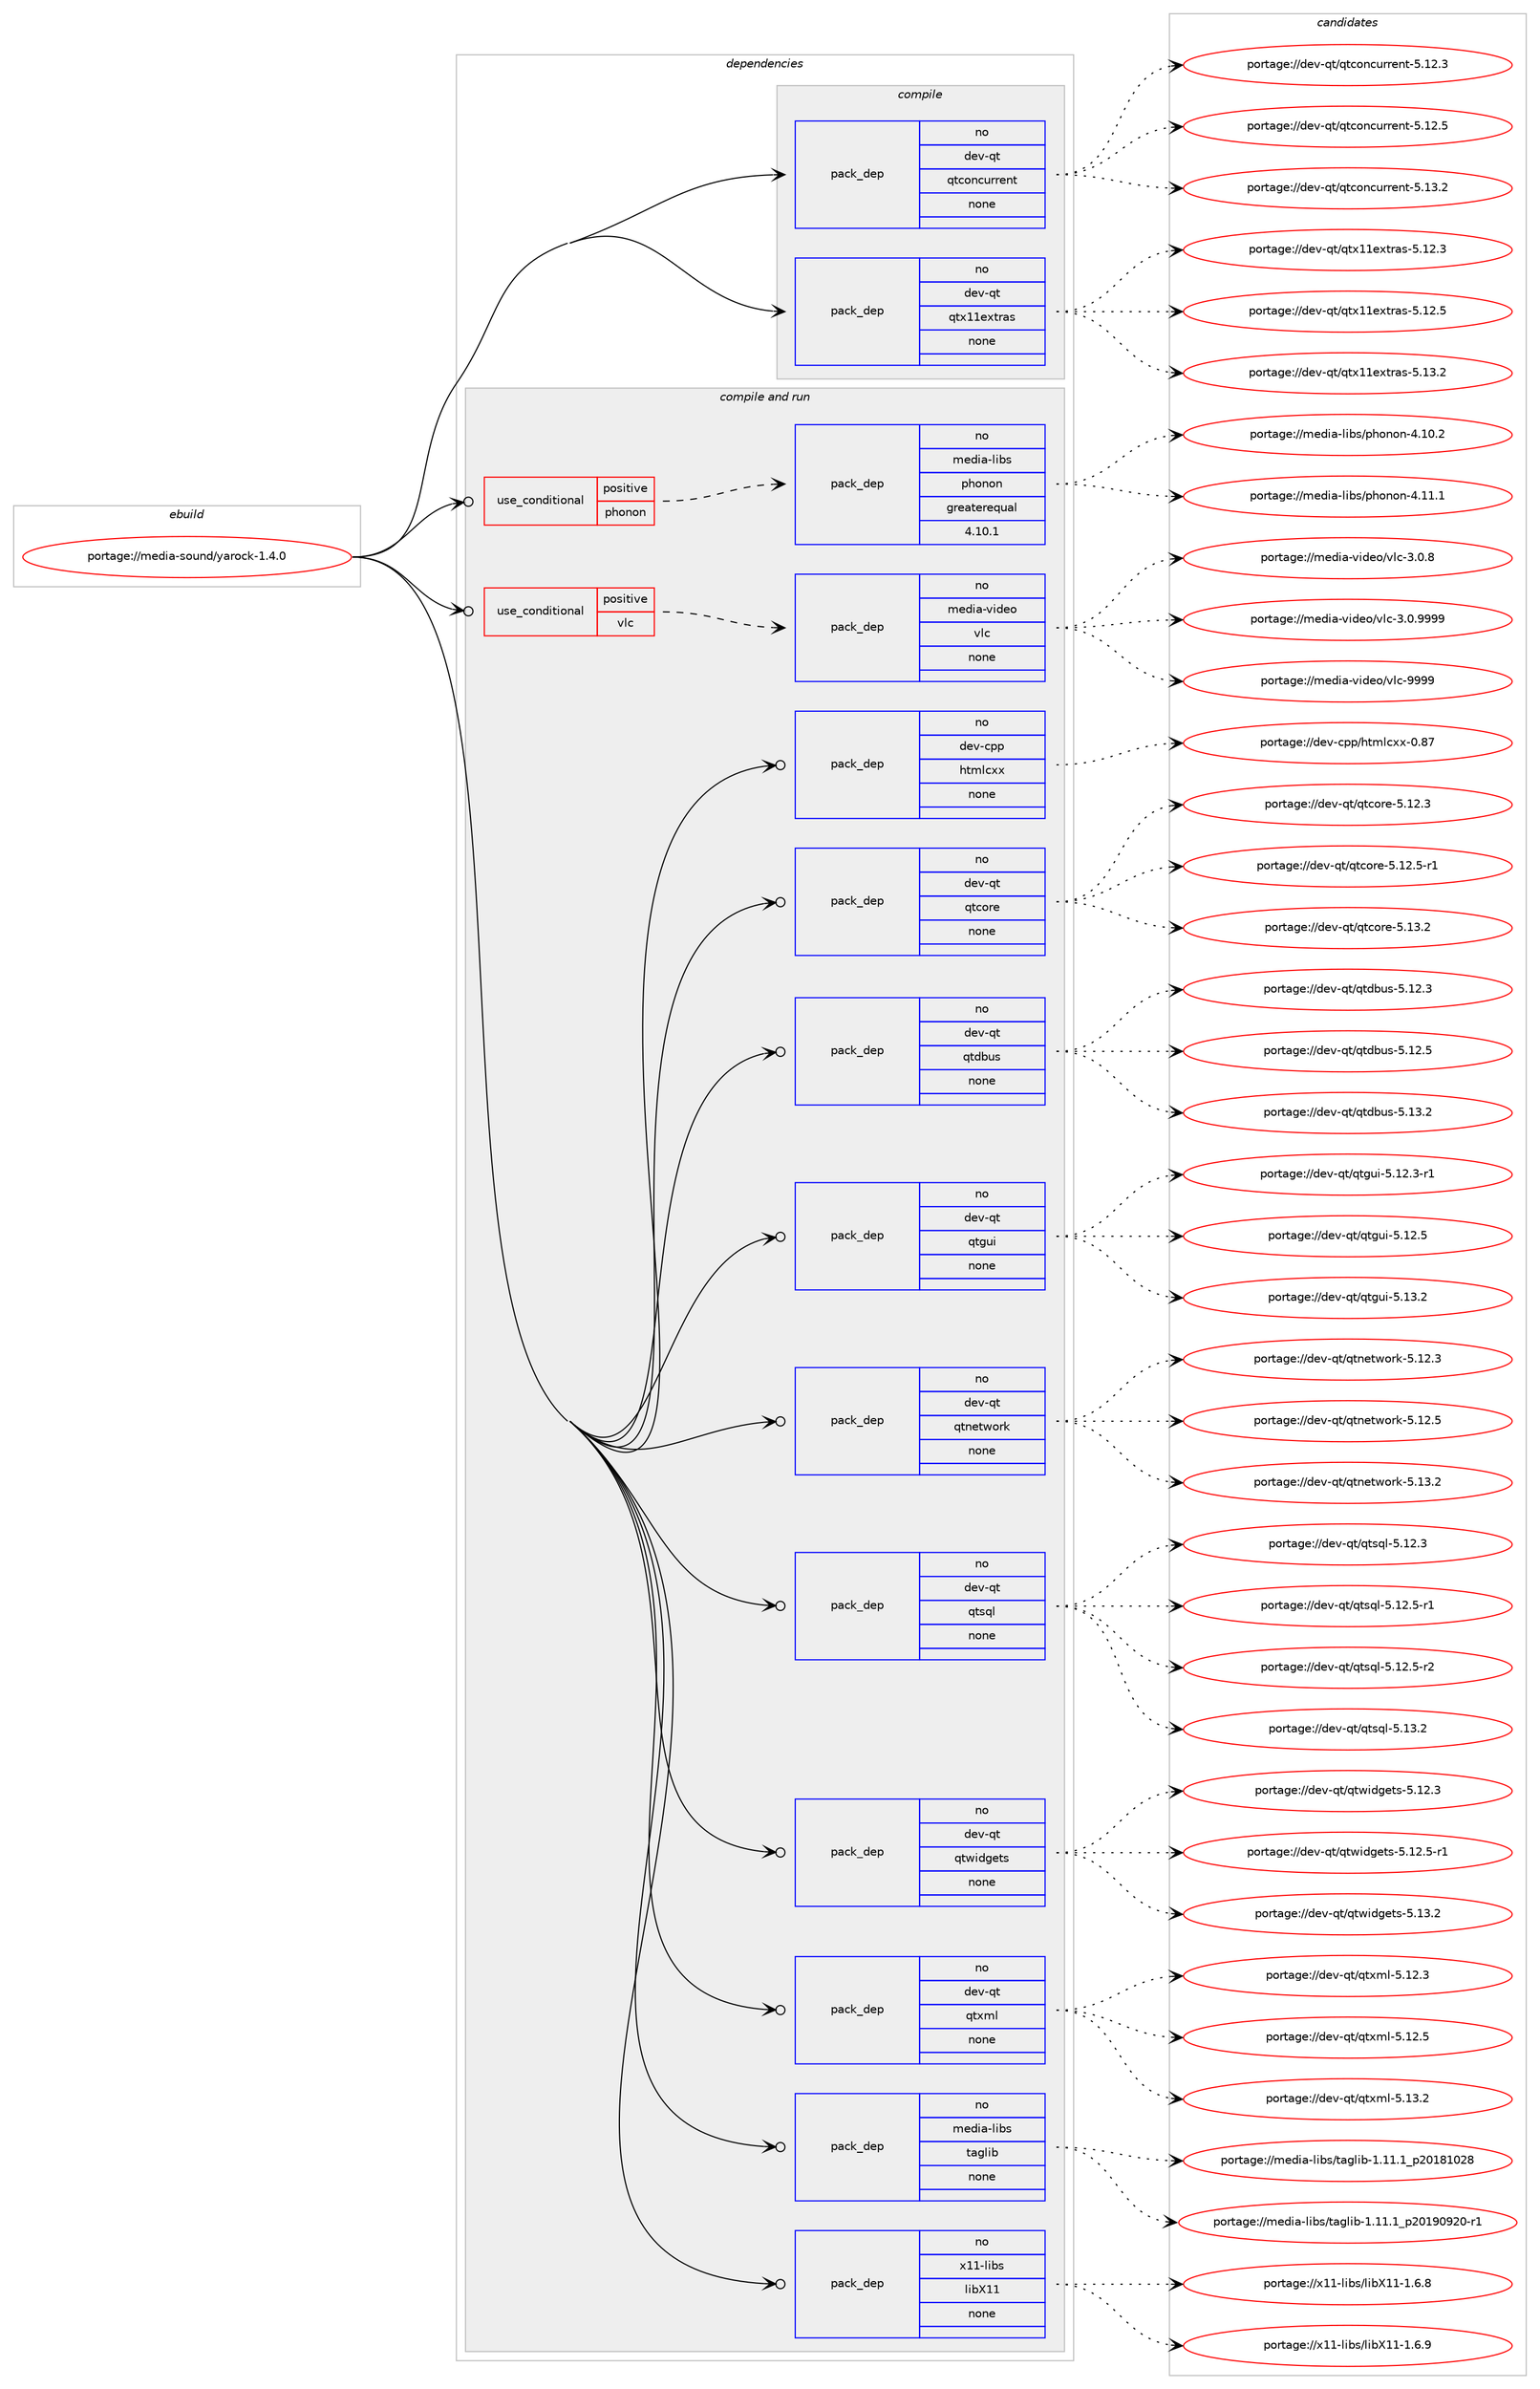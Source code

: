 digraph prolog {

# *************
# Graph options
# *************

newrank=true;
concentrate=true;
compound=true;
graph [rankdir=LR,fontname=Helvetica,fontsize=10,ranksep=1.5];#, ranksep=2.5, nodesep=0.2];
edge  [arrowhead=vee];
node  [fontname=Helvetica,fontsize=10];

# **********
# The ebuild
# **********

subgraph cluster_leftcol {
color=gray;
rank=same;
label=<<i>ebuild</i>>;
id [label="portage://media-sound/yarock-1.4.0", color=red, width=4, href="../media-sound/yarock-1.4.0.svg"];
}

# ****************
# The dependencies
# ****************

subgraph cluster_midcol {
color=gray;
label=<<i>dependencies</i>>;
subgraph cluster_compile {
fillcolor="#eeeeee";
style=filled;
label=<<i>compile</i>>;
subgraph pack248007 {
dependency337385 [label=<<TABLE BORDER="0" CELLBORDER="1" CELLSPACING="0" CELLPADDING="4" WIDTH="220"><TR><TD ROWSPAN="6" CELLPADDING="30">pack_dep</TD></TR><TR><TD WIDTH="110">no</TD></TR><TR><TD>dev-qt</TD></TR><TR><TD>qtconcurrent</TD></TR><TR><TD>none</TD></TR><TR><TD></TD></TR></TABLE>>, shape=none, color=blue];
}
id:e -> dependency337385:w [weight=20,style="solid",arrowhead="vee"];
subgraph pack248008 {
dependency337386 [label=<<TABLE BORDER="0" CELLBORDER="1" CELLSPACING="0" CELLPADDING="4" WIDTH="220"><TR><TD ROWSPAN="6" CELLPADDING="30">pack_dep</TD></TR><TR><TD WIDTH="110">no</TD></TR><TR><TD>dev-qt</TD></TR><TR><TD>qtx11extras</TD></TR><TR><TD>none</TD></TR><TR><TD></TD></TR></TABLE>>, shape=none, color=blue];
}
id:e -> dependency337386:w [weight=20,style="solid",arrowhead="vee"];
}
subgraph cluster_compileandrun {
fillcolor="#eeeeee";
style=filled;
label=<<i>compile and run</i>>;
subgraph cond83837 {
dependency337387 [label=<<TABLE BORDER="0" CELLBORDER="1" CELLSPACING="0" CELLPADDING="4"><TR><TD ROWSPAN="3" CELLPADDING="10">use_conditional</TD></TR><TR><TD>positive</TD></TR><TR><TD>phonon</TD></TR></TABLE>>, shape=none, color=red];
subgraph pack248009 {
dependency337388 [label=<<TABLE BORDER="0" CELLBORDER="1" CELLSPACING="0" CELLPADDING="4" WIDTH="220"><TR><TD ROWSPAN="6" CELLPADDING="30">pack_dep</TD></TR><TR><TD WIDTH="110">no</TD></TR><TR><TD>media-libs</TD></TR><TR><TD>phonon</TD></TR><TR><TD>greaterequal</TD></TR><TR><TD>4.10.1</TD></TR></TABLE>>, shape=none, color=blue];
}
dependency337387:e -> dependency337388:w [weight=20,style="dashed",arrowhead="vee"];
}
id:e -> dependency337387:w [weight=20,style="solid",arrowhead="odotvee"];
subgraph cond83838 {
dependency337389 [label=<<TABLE BORDER="0" CELLBORDER="1" CELLSPACING="0" CELLPADDING="4"><TR><TD ROWSPAN="3" CELLPADDING="10">use_conditional</TD></TR><TR><TD>positive</TD></TR><TR><TD>vlc</TD></TR></TABLE>>, shape=none, color=red];
subgraph pack248010 {
dependency337390 [label=<<TABLE BORDER="0" CELLBORDER="1" CELLSPACING="0" CELLPADDING="4" WIDTH="220"><TR><TD ROWSPAN="6" CELLPADDING="30">pack_dep</TD></TR><TR><TD WIDTH="110">no</TD></TR><TR><TD>media-video</TD></TR><TR><TD>vlc</TD></TR><TR><TD>none</TD></TR><TR><TD></TD></TR></TABLE>>, shape=none, color=blue];
}
dependency337389:e -> dependency337390:w [weight=20,style="dashed",arrowhead="vee"];
}
id:e -> dependency337389:w [weight=20,style="solid",arrowhead="odotvee"];
subgraph pack248011 {
dependency337391 [label=<<TABLE BORDER="0" CELLBORDER="1" CELLSPACING="0" CELLPADDING="4" WIDTH="220"><TR><TD ROWSPAN="6" CELLPADDING="30">pack_dep</TD></TR><TR><TD WIDTH="110">no</TD></TR><TR><TD>dev-cpp</TD></TR><TR><TD>htmlcxx</TD></TR><TR><TD>none</TD></TR><TR><TD></TD></TR></TABLE>>, shape=none, color=blue];
}
id:e -> dependency337391:w [weight=20,style="solid",arrowhead="odotvee"];
subgraph pack248012 {
dependency337392 [label=<<TABLE BORDER="0" CELLBORDER="1" CELLSPACING="0" CELLPADDING="4" WIDTH="220"><TR><TD ROWSPAN="6" CELLPADDING="30">pack_dep</TD></TR><TR><TD WIDTH="110">no</TD></TR><TR><TD>dev-qt</TD></TR><TR><TD>qtcore</TD></TR><TR><TD>none</TD></TR><TR><TD></TD></TR></TABLE>>, shape=none, color=blue];
}
id:e -> dependency337392:w [weight=20,style="solid",arrowhead="odotvee"];
subgraph pack248013 {
dependency337393 [label=<<TABLE BORDER="0" CELLBORDER="1" CELLSPACING="0" CELLPADDING="4" WIDTH="220"><TR><TD ROWSPAN="6" CELLPADDING="30">pack_dep</TD></TR><TR><TD WIDTH="110">no</TD></TR><TR><TD>dev-qt</TD></TR><TR><TD>qtdbus</TD></TR><TR><TD>none</TD></TR><TR><TD></TD></TR></TABLE>>, shape=none, color=blue];
}
id:e -> dependency337393:w [weight=20,style="solid",arrowhead="odotvee"];
subgraph pack248014 {
dependency337394 [label=<<TABLE BORDER="0" CELLBORDER="1" CELLSPACING="0" CELLPADDING="4" WIDTH="220"><TR><TD ROWSPAN="6" CELLPADDING="30">pack_dep</TD></TR><TR><TD WIDTH="110">no</TD></TR><TR><TD>dev-qt</TD></TR><TR><TD>qtgui</TD></TR><TR><TD>none</TD></TR><TR><TD></TD></TR></TABLE>>, shape=none, color=blue];
}
id:e -> dependency337394:w [weight=20,style="solid",arrowhead="odotvee"];
subgraph pack248015 {
dependency337395 [label=<<TABLE BORDER="0" CELLBORDER="1" CELLSPACING="0" CELLPADDING="4" WIDTH="220"><TR><TD ROWSPAN="6" CELLPADDING="30">pack_dep</TD></TR><TR><TD WIDTH="110">no</TD></TR><TR><TD>dev-qt</TD></TR><TR><TD>qtnetwork</TD></TR><TR><TD>none</TD></TR><TR><TD></TD></TR></TABLE>>, shape=none, color=blue];
}
id:e -> dependency337395:w [weight=20,style="solid",arrowhead="odotvee"];
subgraph pack248016 {
dependency337396 [label=<<TABLE BORDER="0" CELLBORDER="1" CELLSPACING="0" CELLPADDING="4" WIDTH="220"><TR><TD ROWSPAN="6" CELLPADDING="30">pack_dep</TD></TR><TR><TD WIDTH="110">no</TD></TR><TR><TD>dev-qt</TD></TR><TR><TD>qtsql</TD></TR><TR><TD>none</TD></TR><TR><TD></TD></TR></TABLE>>, shape=none, color=blue];
}
id:e -> dependency337396:w [weight=20,style="solid",arrowhead="odotvee"];
subgraph pack248017 {
dependency337397 [label=<<TABLE BORDER="0" CELLBORDER="1" CELLSPACING="0" CELLPADDING="4" WIDTH="220"><TR><TD ROWSPAN="6" CELLPADDING="30">pack_dep</TD></TR><TR><TD WIDTH="110">no</TD></TR><TR><TD>dev-qt</TD></TR><TR><TD>qtwidgets</TD></TR><TR><TD>none</TD></TR><TR><TD></TD></TR></TABLE>>, shape=none, color=blue];
}
id:e -> dependency337397:w [weight=20,style="solid",arrowhead="odotvee"];
subgraph pack248018 {
dependency337398 [label=<<TABLE BORDER="0" CELLBORDER="1" CELLSPACING="0" CELLPADDING="4" WIDTH="220"><TR><TD ROWSPAN="6" CELLPADDING="30">pack_dep</TD></TR><TR><TD WIDTH="110">no</TD></TR><TR><TD>dev-qt</TD></TR><TR><TD>qtxml</TD></TR><TR><TD>none</TD></TR><TR><TD></TD></TR></TABLE>>, shape=none, color=blue];
}
id:e -> dependency337398:w [weight=20,style="solid",arrowhead="odotvee"];
subgraph pack248019 {
dependency337399 [label=<<TABLE BORDER="0" CELLBORDER="1" CELLSPACING="0" CELLPADDING="4" WIDTH="220"><TR><TD ROWSPAN="6" CELLPADDING="30">pack_dep</TD></TR><TR><TD WIDTH="110">no</TD></TR><TR><TD>media-libs</TD></TR><TR><TD>taglib</TD></TR><TR><TD>none</TD></TR><TR><TD></TD></TR></TABLE>>, shape=none, color=blue];
}
id:e -> dependency337399:w [weight=20,style="solid",arrowhead="odotvee"];
subgraph pack248020 {
dependency337400 [label=<<TABLE BORDER="0" CELLBORDER="1" CELLSPACING="0" CELLPADDING="4" WIDTH="220"><TR><TD ROWSPAN="6" CELLPADDING="30">pack_dep</TD></TR><TR><TD WIDTH="110">no</TD></TR><TR><TD>x11-libs</TD></TR><TR><TD>libX11</TD></TR><TR><TD>none</TD></TR><TR><TD></TD></TR></TABLE>>, shape=none, color=blue];
}
id:e -> dependency337400:w [weight=20,style="solid",arrowhead="odotvee"];
}
subgraph cluster_run {
fillcolor="#eeeeee";
style=filled;
label=<<i>run</i>>;
}
}

# **************
# The candidates
# **************

subgraph cluster_choices {
rank=same;
color=gray;
label=<<i>candidates</i>>;

subgraph choice248007 {
color=black;
nodesep=1;
choiceportage1001011184511311647113116991111109911711411410111011645534649504651 [label="portage://dev-qt/qtconcurrent-5.12.3", color=red, width=4,href="../dev-qt/qtconcurrent-5.12.3.svg"];
choiceportage1001011184511311647113116991111109911711411410111011645534649504653 [label="portage://dev-qt/qtconcurrent-5.12.5", color=red, width=4,href="../dev-qt/qtconcurrent-5.12.5.svg"];
choiceportage1001011184511311647113116991111109911711411410111011645534649514650 [label="portage://dev-qt/qtconcurrent-5.13.2", color=red, width=4,href="../dev-qt/qtconcurrent-5.13.2.svg"];
dependency337385:e -> choiceportage1001011184511311647113116991111109911711411410111011645534649504651:w [style=dotted,weight="100"];
dependency337385:e -> choiceportage1001011184511311647113116991111109911711411410111011645534649504653:w [style=dotted,weight="100"];
dependency337385:e -> choiceportage1001011184511311647113116991111109911711411410111011645534649514650:w [style=dotted,weight="100"];
}
subgraph choice248008 {
color=black;
nodesep=1;
choiceportage100101118451131164711311612049491011201161149711545534649504651 [label="portage://dev-qt/qtx11extras-5.12.3", color=red, width=4,href="../dev-qt/qtx11extras-5.12.3.svg"];
choiceportage100101118451131164711311612049491011201161149711545534649504653 [label="portage://dev-qt/qtx11extras-5.12.5", color=red, width=4,href="../dev-qt/qtx11extras-5.12.5.svg"];
choiceportage100101118451131164711311612049491011201161149711545534649514650 [label="portage://dev-qt/qtx11extras-5.13.2", color=red, width=4,href="../dev-qt/qtx11extras-5.13.2.svg"];
dependency337386:e -> choiceportage100101118451131164711311612049491011201161149711545534649504651:w [style=dotted,weight="100"];
dependency337386:e -> choiceportage100101118451131164711311612049491011201161149711545534649504653:w [style=dotted,weight="100"];
dependency337386:e -> choiceportage100101118451131164711311612049491011201161149711545534649514650:w [style=dotted,weight="100"];
}
subgraph choice248009 {
color=black;
nodesep=1;
choiceportage1091011001059745108105981154711210411111011111045524649484650 [label="portage://media-libs/phonon-4.10.2", color=red, width=4,href="../media-libs/phonon-4.10.2.svg"];
choiceportage1091011001059745108105981154711210411111011111045524649494649 [label="portage://media-libs/phonon-4.11.1", color=red, width=4,href="../media-libs/phonon-4.11.1.svg"];
dependency337388:e -> choiceportage1091011001059745108105981154711210411111011111045524649484650:w [style=dotted,weight="100"];
dependency337388:e -> choiceportage1091011001059745108105981154711210411111011111045524649494649:w [style=dotted,weight="100"];
}
subgraph choice248010 {
color=black;
nodesep=1;
choiceportage10910110010597451181051001011114711810899455146484656 [label="portage://media-video/vlc-3.0.8", color=red, width=4,href="../media-video/vlc-3.0.8.svg"];
choiceportage10910110010597451181051001011114711810899455146484657575757 [label="portage://media-video/vlc-3.0.9999", color=red, width=4,href="../media-video/vlc-3.0.9999.svg"];
choiceportage109101100105974511810510010111147118108994557575757 [label="portage://media-video/vlc-9999", color=red, width=4,href="../media-video/vlc-9999.svg"];
dependency337390:e -> choiceportage10910110010597451181051001011114711810899455146484656:w [style=dotted,weight="100"];
dependency337390:e -> choiceportage10910110010597451181051001011114711810899455146484657575757:w [style=dotted,weight="100"];
dependency337390:e -> choiceportage109101100105974511810510010111147118108994557575757:w [style=dotted,weight="100"];
}
subgraph choice248011 {
color=black;
nodesep=1;
choiceportage100101118459911211247104116109108991201204548465655 [label="portage://dev-cpp/htmlcxx-0.87", color=red, width=4,href="../dev-cpp/htmlcxx-0.87.svg"];
dependency337391:e -> choiceportage100101118459911211247104116109108991201204548465655:w [style=dotted,weight="100"];
}
subgraph choice248012 {
color=black;
nodesep=1;
choiceportage10010111845113116471131169911111410145534649504651 [label="portage://dev-qt/qtcore-5.12.3", color=red, width=4,href="../dev-qt/qtcore-5.12.3.svg"];
choiceportage100101118451131164711311699111114101455346495046534511449 [label="portage://dev-qt/qtcore-5.12.5-r1", color=red, width=4,href="../dev-qt/qtcore-5.12.5-r1.svg"];
choiceportage10010111845113116471131169911111410145534649514650 [label="portage://dev-qt/qtcore-5.13.2", color=red, width=4,href="../dev-qt/qtcore-5.13.2.svg"];
dependency337392:e -> choiceportage10010111845113116471131169911111410145534649504651:w [style=dotted,weight="100"];
dependency337392:e -> choiceportage100101118451131164711311699111114101455346495046534511449:w [style=dotted,weight="100"];
dependency337392:e -> choiceportage10010111845113116471131169911111410145534649514650:w [style=dotted,weight="100"];
}
subgraph choice248013 {
color=black;
nodesep=1;
choiceportage10010111845113116471131161009811711545534649504651 [label="portage://dev-qt/qtdbus-5.12.3", color=red, width=4,href="../dev-qt/qtdbus-5.12.3.svg"];
choiceportage10010111845113116471131161009811711545534649504653 [label="portage://dev-qt/qtdbus-5.12.5", color=red, width=4,href="../dev-qt/qtdbus-5.12.5.svg"];
choiceportage10010111845113116471131161009811711545534649514650 [label="portage://dev-qt/qtdbus-5.13.2", color=red, width=4,href="../dev-qt/qtdbus-5.13.2.svg"];
dependency337393:e -> choiceportage10010111845113116471131161009811711545534649504651:w [style=dotted,weight="100"];
dependency337393:e -> choiceportage10010111845113116471131161009811711545534649504653:w [style=dotted,weight="100"];
dependency337393:e -> choiceportage10010111845113116471131161009811711545534649514650:w [style=dotted,weight="100"];
}
subgraph choice248014 {
color=black;
nodesep=1;
choiceportage1001011184511311647113116103117105455346495046514511449 [label="portage://dev-qt/qtgui-5.12.3-r1", color=red, width=4,href="../dev-qt/qtgui-5.12.3-r1.svg"];
choiceportage100101118451131164711311610311710545534649504653 [label="portage://dev-qt/qtgui-5.12.5", color=red, width=4,href="../dev-qt/qtgui-5.12.5.svg"];
choiceportage100101118451131164711311610311710545534649514650 [label="portage://dev-qt/qtgui-5.13.2", color=red, width=4,href="../dev-qt/qtgui-5.13.2.svg"];
dependency337394:e -> choiceportage1001011184511311647113116103117105455346495046514511449:w [style=dotted,weight="100"];
dependency337394:e -> choiceportage100101118451131164711311610311710545534649504653:w [style=dotted,weight="100"];
dependency337394:e -> choiceportage100101118451131164711311610311710545534649514650:w [style=dotted,weight="100"];
}
subgraph choice248015 {
color=black;
nodesep=1;
choiceportage100101118451131164711311611010111611911111410745534649504651 [label="portage://dev-qt/qtnetwork-5.12.3", color=red, width=4,href="../dev-qt/qtnetwork-5.12.3.svg"];
choiceportage100101118451131164711311611010111611911111410745534649504653 [label="portage://dev-qt/qtnetwork-5.12.5", color=red, width=4,href="../dev-qt/qtnetwork-5.12.5.svg"];
choiceportage100101118451131164711311611010111611911111410745534649514650 [label="portage://dev-qt/qtnetwork-5.13.2", color=red, width=4,href="../dev-qt/qtnetwork-5.13.2.svg"];
dependency337395:e -> choiceportage100101118451131164711311611010111611911111410745534649504651:w [style=dotted,weight="100"];
dependency337395:e -> choiceportage100101118451131164711311611010111611911111410745534649504653:w [style=dotted,weight="100"];
dependency337395:e -> choiceportage100101118451131164711311611010111611911111410745534649514650:w [style=dotted,weight="100"];
}
subgraph choice248016 {
color=black;
nodesep=1;
choiceportage100101118451131164711311611511310845534649504651 [label="portage://dev-qt/qtsql-5.12.3", color=red, width=4,href="../dev-qt/qtsql-5.12.3.svg"];
choiceportage1001011184511311647113116115113108455346495046534511449 [label="portage://dev-qt/qtsql-5.12.5-r1", color=red, width=4,href="../dev-qt/qtsql-5.12.5-r1.svg"];
choiceportage1001011184511311647113116115113108455346495046534511450 [label="portage://dev-qt/qtsql-5.12.5-r2", color=red, width=4,href="../dev-qt/qtsql-5.12.5-r2.svg"];
choiceportage100101118451131164711311611511310845534649514650 [label="portage://dev-qt/qtsql-5.13.2", color=red, width=4,href="../dev-qt/qtsql-5.13.2.svg"];
dependency337396:e -> choiceportage100101118451131164711311611511310845534649504651:w [style=dotted,weight="100"];
dependency337396:e -> choiceportage1001011184511311647113116115113108455346495046534511449:w [style=dotted,weight="100"];
dependency337396:e -> choiceportage1001011184511311647113116115113108455346495046534511450:w [style=dotted,weight="100"];
dependency337396:e -> choiceportage100101118451131164711311611511310845534649514650:w [style=dotted,weight="100"];
}
subgraph choice248017 {
color=black;
nodesep=1;
choiceportage100101118451131164711311611910510010310111611545534649504651 [label="portage://dev-qt/qtwidgets-5.12.3", color=red, width=4,href="../dev-qt/qtwidgets-5.12.3.svg"];
choiceportage1001011184511311647113116119105100103101116115455346495046534511449 [label="portage://dev-qt/qtwidgets-5.12.5-r1", color=red, width=4,href="../dev-qt/qtwidgets-5.12.5-r1.svg"];
choiceportage100101118451131164711311611910510010310111611545534649514650 [label="portage://dev-qt/qtwidgets-5.13.2", color=red, width=4,href="../dev-qt/qtwidgets-5.13.2.svg"];
dependency337397:e -> choiceportage100101118451131164711311611910510010310111611545534649504651:w [style=dotted,weight="100"];
dependency337397:e -> choiceportage1001011184511311647113116119105100103101116115455346495046534511449:w [style=dotted,weight="100"];
dependency337397:e -> choiceportage100101118451131164711311611910510010310111611545534649514650:w [style=dotted,weight="100"];
}
subgraph choice248018 {
color=black;
nodesep=1;
choiceportage100101118451131164711311612010910845534649504651 [label="portage://dev-qt/qtxml-5.12.3", color=red, width=4,href="../dev-qt/qtxml-5.12.3.svg"];
choiceportage100101118451131164711311612010910845534649504653 [label="portage://dev-qt/qtxml-5.12.5", color=red, width=4,href="../dev-qt/qtxml-5.12.5.svg"];
choiceportage100101118451131164711311612010910845534649514650 [label="portage://dev-qt/qtxml-5.13.2", color=red, width=4,href="../dev-qt/qtxml-5.13.2.svg"];
dependency337398:e -> choiceportage100101118451131164711311612010910845534649504651:w [style=dotted,weight="100"];
dependency337398:e -> choiceportage100101118451131164711311612010910845534649504653:w [style=dotted,weight="100"];
dependency337398:e -> choiceportage100101118451131164711311612010910845534649514650:w [style=dotted,weight="100"];
}
subgraph choice248019 {
color=black;
nodesep=1;
choiceportage10910110010597451081059811547116971031081059845494649494649951125048495649485056 [label="portage://media-libs/taglib-1.11.1_p20181028", color=red, width=4,href="../media-libs/taglib-1.11.1_p20181028.svg"];
choiceportage109101100105974510810598115471169710310810598454946494946499511250484957485750484511449 [label="portage://media-libs/taglib-1.11.1_p20190920-r1", color=red, width=4,href="../media-libs/taglib-1.11.1_p20190920-r1.svg"];
dependency337399:e -> choiceportage10910110010597451081059811547116971031081059845494649494649951125048495649485056:w [style=dotted,weight="100"];
dependency337399:e -> choiceportage109101100105974510810598115471169710310810598454946494946499511250484957485750484511449:w [style=dotted,weight="100"];
}
subgraph choice248020 {
color=black;
nodesep=1;
choiceportage120494945108105981154710810598884949454946544656 [label="portage://x11-libs/libX11-1.6.8", color=red, width=4,href="../x11-libs/libX11-1.6.8.svg"];
choiceportage120494945108105981154710810598884949454946544657 [label="portage://x11-libs/libX11-1.6.9", color=red, width=4,href="../x11-libs/libX11-1.6.9.svg"];
dependency337400:e -> choiceportage120494945108105981154710810598884949454946544656:w [style=dotted,weight="100"];
dependency337400:e -> choiceportage120494945108105981154710810598884949454946544657:w [style=dotted,weight="100"];
}
}

}
